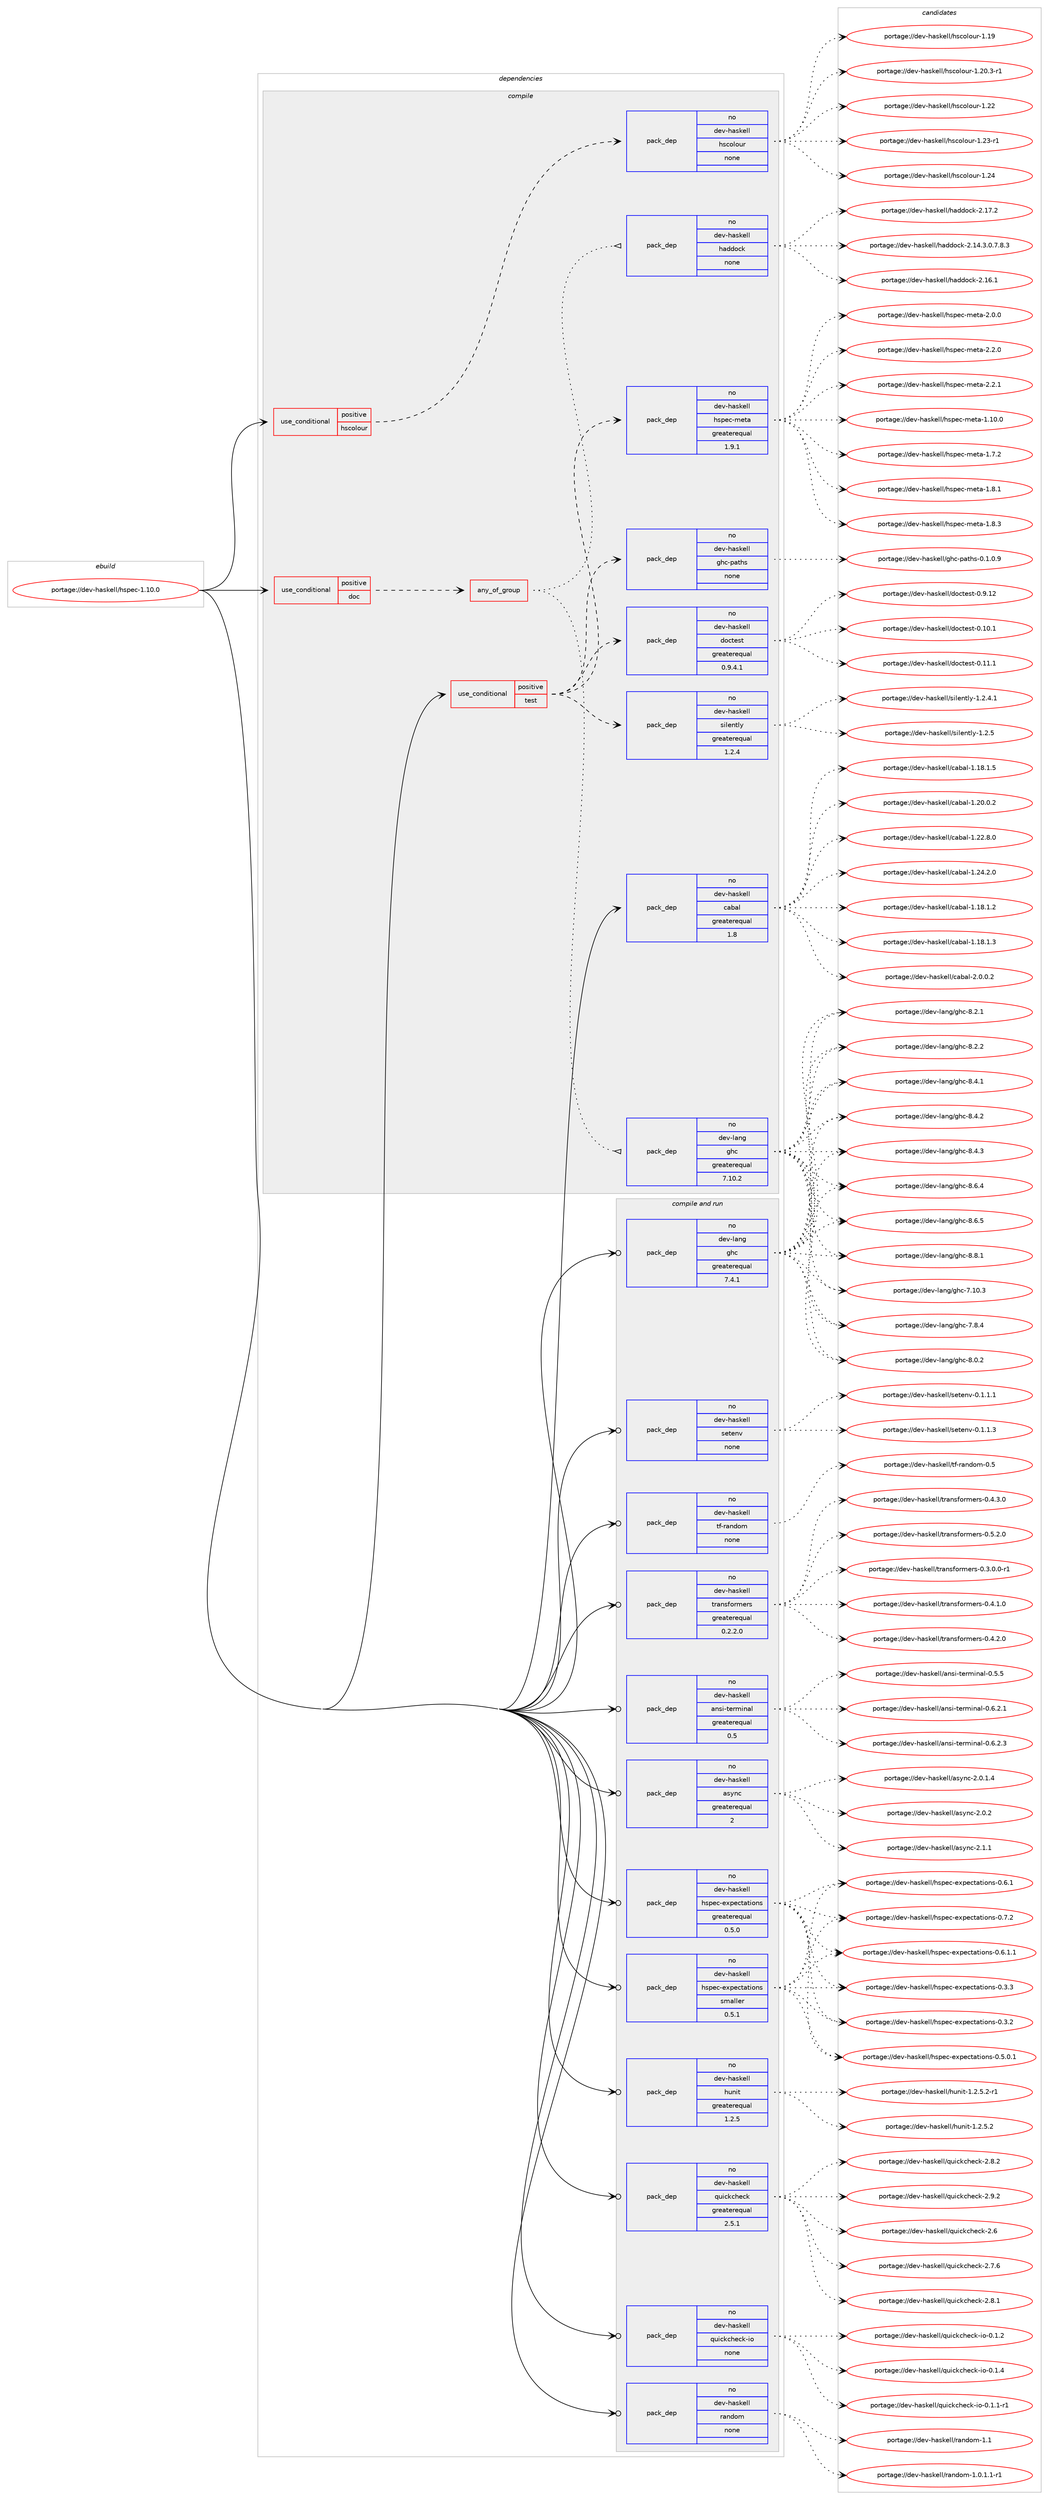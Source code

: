 digraph prolog {

# *************
# Graph options
# *************

newrank=true;
concentrate=true;
compound=true;
graph [rankdir=LR,fontname=Helvetica,fontsize=10,ranksep=1.5];#, ranksep=2.5, nodesep=0.2];
edge  [arrowhead=vee];
node  [fontname=Helvetica,fontsize=10];

# **********
# The ebuild
# **********

subgraph cluster_leftcol {
color=gray;
rank=same;
label=<<i>ebuild</i>>;
id [label="portage://dev-haskell/hspec-1.10.0", color=red, width=4, href="../dev-haskell/hspec-1.10.0.svg"];
}

# ****************
# The dependencies
# ****************

subgraph cluster_midcol {
color=gray;
label=<<i>dependencies</i>>;
subgraph cluster_compile {
fillcolor="#eeeeee";
style=filled;
label=<<i>compile</i>>;
subgraph cond15581 {
dependency70564 [label=<<TABLE BORDER="0" CELLBORDER="1" CELLSPACING="0" CELLPADDING="4"><TR><TD ROWSPAN="3" CELLPADDING="10">use_conditional</TD></TR><TR><TD>positive</TD></TR><TR><TD>doc</TD></TR></TABLE>>, shape=none, color=red];
subgraph any1837 {
dependency70565 [label=<<TABLE BORDER="0" CELLBORDER="1" CELLSPACING="0" CELLPADDING="4"><TR><TD CELLPADDING="10">any_of_group</TD></TR></TABLE>>, shape=none, color=red];subgraph pack53087 {
dependency70566 [label=<<TABLE BORDER="0" CELLBORDER="1" CELLSPACING="0" CELLPADDING="4" WIDTH="220"><TR><TD ROWSPAN="6" CELLPADDING="30">pack_dep</TD></TR><TR><TD WIDTH="110">no</TD></TR><TR><TD>dev-haskell</TD></TR><TR><TD>haddock</TD></TR><TR><TD>none</TD></TR><TR><TD></TD></TR></TABLE>>, shape=none, color=blue];
}
dependency70565:e -> dependency70566:w [weight=20,style="dotted",arrowhead="oinv"];
subgraph pack53088 {
dependency70567 [label=<<TABLE BORDER="0" CELLBORDER="1" CELLSPACING="0" CELLPADDING="4" WIDTH="220"><TR><TD ROWSPAN="6" CELLPADDING="30">pack_dep</TD></TR><TR><TD WIDTH="110">no</TD></TR><TR><TD>dev-lang</TD></TR><TR><TD>ghc</TD></TR><TR><TD>greaterequal</TD></TR><TR><TD>7.10.2</TD></TR></TABLE>>, shape=none, color=blue];
}
dependency70565:e -> dependency70567:w [weight=20,style="dotted",arrowhead="oinv"];
}
dependency70564:e -> dependency70565:w [weight=20,style="dashed",arrowhead="vee"];
}
id:e -> dependency70564:w [weight=20,style="solid",arrowhead="vee"];
subgraph cond15582 {
dependency70568 [label=<<TABLE BORDER="0" CELLBORDER="1" CELLSPACING="0" CELLPADDING="4"><TR><TD ROWSPAN="3" CELLPADDING="10">use_conditional</TD></TR><TR><TD>positive</TD></TR><TR><TD>hscolour</TD></TR></TABLE>>, shape=none, color=red];
subgraph pack53089 {
dependency70569 [label=<<TABLE BORDER="0" CELLBORDER="1" CELLSPACING="0" CELLPADDING="4" WIDTH="220"><TR><TD ROWSPAN="6" CELLPADDING="30">pack_dep</TD></TR><TR><TD WIDTH="110">no</TD></TR><TR><TD>dev-haskell</TD></TR><TR><TD>hscolour</TD></TR><TR><TD>none</TD></TR><TR><TD></TD></TR></TABLE>>, shape=none, color=blue];
}
dependency70568:e -> dependency70569:w [weight=20,style="dashed",arrowhead="vee"];
}
id:e -> dependency70568:w [weight=20,style="solid",arrowhead="vee"];
subgraph cond15583 {
dependency70570 [label=<<TABLE BORDER="0" CELLBORDER="1" CELLSPACING="0" CELLPADDING="4"><TR><TD ROWSPAN="3" CELLPADDING="10">use_conditional</TD></TR><TR><TD>positive</TD></TR><TR><TD>test</TD></TR></TABLE>>, shape=none, color=red];
subgraph pack53090 {
dependency70571 [label=<<TABLE BORDER="0" CELLBORDER="1" CELLSPACING="0" CELLPADDING="4" WIDTH="220"><TR><TD ROWSPAN="6" CELLPADDING="30">pack_dep</TD></TR><TR><TD WIDTH="110">no</TD></TR><TR><TD>dev-haskell</TD></TR><TR><TD>doctest</TD></TR><TR><TD>greaterequal</TD></TR><TR><TD>0.9.4.1</TD></TR></TABLE>>, shape=none, color=blue];
}
dependency70570:e -> dependency70571:w [weight=20,style="dashed",arrowhead="vee"];
subgraph pack53091 {
dependency70572 [label=<<TABLE BORDER="0" CELLBORDER="1" CELLSPACING="0" CELLPADDING="4" WIDTH="220"><TR><TD ROWSPAN="6" CELLPADDING="30">pack_dep</TD></TR><TR><TD WIDTH="110">no</TD></TR><TR><TD>dev-haskell</TD></TR><TR><TD>ghc-paths</TD></TR><TR><TD>none</TD></TR><TR><TD></TD></TR></TABLE>>, shape=none, color=blue];
}
dependency70570:e -> dependency70572:w [weight=20,style="dashed",arrowhead="vee"];
subgraph pack53092 {
dependency70573 [label=<<TABLE BORDER="0" CELLBORDER="1" CELLSPACING="0" CELLPADDING="4" WIDTH="220"><TR><TD ROWSPAN="6" CELLPADDING="30">pack_dep</TD></TR><TR><TD WIDTH="110">no</TD></TR><TR><TD>dev-haskell</TD></TR><TR><TD>hspec-meta</TD></TR><TR><TD>greaterequal</TD></TR><TR><TD>1.9.1</TD></TR></TABLE>>, shape=none, color=blue];
}
dependency70570:e -> dependency70573:w [weight=20,style="dashed",arrowhead="vee"];
subgraph pack53093 {
dependency70574 [label=<<TABLE BORDER="0" CELLBORDER="1" CELLSPACING="0" CELLPADDING="4" WIDTH="220"><TR><TD ROWSPAN="6" CELLPADDING="30">pack_dep</TD></TR><TR><TD WIDTH="110">no</TD></TR><TR><TD>dev-haskell</TD></TR><TR><TD>silently</TD></TR><TR><TD>greaterequal</TD></TR><TR><TD>1.2.4</TD></TR></TABLE>>, shape=none, color=blue];
}
dependency70570:e -> dependency70574:w [weight=20,style="dashed",arrowhead="vee"];
}
id:e -> dependency70570:w [weight=20,style="solid",arrowhead="vee"];
subgraph pack53094 {
dependency70575 [label=<<TABLE BORDER="0" CELLBORDER="1" CELLSPACING="0" CELLPADDING="4" WIDTH="220"><TR><TD ROWSPAN="6" CELLPADDING="30">pack_dep</TD></TR><TR><TD WIDTH="110">no</TD></TR><TR><TD>dev-haskell</TD></TR><TR><TD>cabal</TD></TR><TR><TD>greaterequal</TD></TR><TR><TD>1.8</TD></TR></TABLE>>, shape=none, color=blue];
}
id:e -> dependency70575:w [weight=20,style="solid",arrowhead="vee"];
}
subgraph cluster_compileandrun {
fillcolor="#eeeeee";
style=filled;
label=<<i>compile and run</i>>;
subgraph pack53095 {
dependency70576 [label=<<TABLE BORDER="0" CELLBORDER="1" CELLSPACING="0" CELLPADDING="4" WIDTH="220"><TR><TD ROWSPAN="6" CELLPADDING="30">pack_dep</TD></TR><TR><TD WIDTH="110">no</TD></TR><TR><TD>dev-haskell</TD></TR><TR><TD>ansi-terminal</TD></TR><TR><TD>greaterequal</TD></TR><TR><TD>0.5</TD></TR></TABLE>>, shape=none, color=blue];
}
id:e -> dependency70576:w [weight=20,style="solid",arrowhead="odotvee"];
subgraph pack53096 {
dependency70577 [label=<<TABLE BORDER="0" CELLBORDER="1" CELLSPACING="0" CELLPADDING="4" WIDTH="220"><TR><TD ROWSPAN="6" CELLPADDING="30">pack_dep</TD></TR><TR><TD WIDTH="110">no</TD></TR><TR><TD>dev-haskell</TD></TR><TR><TD>async</TD></TR><TR><TD>greaterequal</TD></TR><TR><TD>2</TD></TR></TABLE>>, shape=none, color=blue];
}
id:e -> dependency70577:w [weight=20,style="solid",arrowhead="odotvee"];
subgraph pack53097 {
dependency70578 [label=<<TABLE BORDER="0" CELLBORDER="1" CELLSPACING="0" CELLPADDING="4" WIDTH="220"><TR><TD ROWSPAN="6" CELLPADDING="30">pack_dep</TD></TR><TR><TD WIDTH="110">no</TD></TR><TR><TD>dev-haskell</TD></TR><TR><TD>hspec-expectations</TD></TR><TR><TD>greaterequal</TD></TR><TR><TD>0.5.0</TD></TR></TABLE>>, shape=none, color=blue];
}
id:e -> dependency70578:w [weight=20,style="solid",arrowhead="odotvee"];
subgraph pack53098 {
dependency70579 [label=<<TABLE BORDER="0" CELLBORDER="1" CELLSPACING="0" CELLPADDING="4" WIDTH="220"><TR><TD ROWSPAN="6" CELLPADDING="30">pack_dep</TD></TR><TR><TD WIDTH="110">no</TD></TR><TR><TD>dev-haskell</TD></TR><TR><TD>hspec-expectations</TD></TR><TR><TD>smaller</TD></TR><TR><TD>0.5.1</TD></TR></TABLE>>, shape=none, color=blue];
}
id:e -> dependency70579:w [weight=20,style="solid",arrowhead="odotvee"];
subgraph pack53099 {
dependency70580 [label=<<TABLE BORDER="0" CELLBORDER="1" CELLSPACING="0" CELLPADDING="4" WIDTH="220"><TR><TD ROWSPAN="6" CELLPADDING="30">pack_dep</TD></TR><TR><TD WIDTH="110">no</TD></TR><TR><TD>dev-haskell</TD></TR><TR><TD>hunit</TD></TR><TR><TD>greaterequal</TD></TR><TR><TD>1.2.5</TD></TR></TABLE>>, shape=none, color=blue];
}
id:e -> dependency70580:w [weight=20,style="solid",arrowhead="odotvee"];
subgraph pack53100 {
dependency70581 [label=<<TABLE BORDER="0" CELLBORDER="1" CELLSPACING="0" CELLPADDING="4" WIDTH="220"><TR><TD ROWSPAN="6" CELLPADDING="30">pack_dep</TD></TR><TR><TD WIDTH="110">no</TD></TR><TR><TD>dev-haskell</TD></TR><TR><TD>quickcheck</TD></TR><TR><TD>greaterequal</TD></TR><TR><TD>2.5.1</TD></TR></TABLE>>, shape=none, color=blue];
}
id:e -> dependency70581:w [weight=20,style="solid",arrowhead="odotvee"];
subgraph pack53101 {
dependency70582 [label=<<TABLE BORDER="0" CELLBORDER="1" CELLSPACING="0" CELLPADDING="4" WIDTH="220"><TR><TD ROWSPAN="6" CELLPADDING="30">pack_dep</TD></TR><TR><TD WIDTH="110">no</TD></TR><TR><TD>dev-haskell</TD></TR><TR><TD>quickcheck-io</TD></TR><TR><TD>none</TD></TR><TR><TD></TD></TR></TABLE>>, shape=none, color=blue];
}
id:e -> dependency70582:w [weight=20,style="solid",arrowhead="odotvee"];
subgraph pack53102 {
dependency70583 [label=<<TABLE BORDER="0" CELLBORDER="1" CELLSPACING="0" CELLPADDING="4" WIDTH="220"><TR><TD ROWSPAN="6" CELLPADDING="30">pack_dep</TD></TR><TR><TD WIDTH="110">no</TD></TR><TR><TD>dev-haskell</TD></TR><TR><TD>random</TD></TR><TR><TD>none</TD></TR><TR><TD></TD></TR></TABLE>>, shape=none, color=blue];
}
id:e -> dependency70583:w [weight=20,style="solid",arrowhead="odotvee"];
subgraph pack53103 {
dependency70584 [label=<<TABLE BORDER="0" CELLBORDER="1" CELLSPACING="0" CELLPADDING="4" WIDTH="220"><TR><TD ROWSPAN="6" CELLPADDING="30">pack_dep</TD></TR><TR><TD WIDTH="110">no</TD></TR><TR><TD>dev-haskell</TD></TR><TR><TD>setenv</TD></TR><TR><TD>none</TD></TR><TR><TD></TD></TR></TABLE>>, shape=none, color=blue];
}
id:e -> dependency70584:w [weight=20,style="solid",arrowhead="odotvee"];
subgraph pack53104 {
dependency70585 [label=<<TABLE BORDER="0" CELLBORDER="1" CELLSPACING="0" CELLPADDING="4" WIDTH="220"><TR><TD ROWSPAN="6" CELLPADDING="30">pack_dep</TD></TR><TR><TD WIDTH="110">no</TD></TR><TR><TD>dev-haskell</TD></TR><TR><TD>tf-random</TD></TR><TR><TD>none</TD></TR><TR><TD></TD></TR></TABLE>>, shape=none, color=blue];
}
id:e -> dependency70585:w [weight=20,style="solid",arrowhead="odotvee"];
subgraph pack53105 {
dependency70586 [label=<<TABLE BORDER="0" CELLBORDER="1" CELLSPACING="0" CELLPADDING="4" WIDTH="220"><TR><TD ROWSPAN="6" CELLPADDING="30">pack_dep</TD></TR><TR><TD WIDTH="110">no</TD></TR><TR><TD>dev-haskell</TD></TR><TR><TD>transformers</TD></TR><TR><TD>greaterequal</TD></TR><TR><TD>0.2.2.0</TD></TR></TABLE>>, shape=none, color=blue];
}
id:e -> dependency70586:w [weight=20,style="solid",arrowhead="odotvee"];
subgraph pack53106 {
dependency70587 [label=<<TABLE BORDER="0" CELLBORDER="1" CELLSPACING="0" CELLPADDING="4" WIDTH="220"><TR><TD ROWSPAN="6" CELLPADDING="30">pack_dep</TD></TR><TR><TD WIDTH="110">no</TD></TR><TR><TD>dev-lang</TD></TR><TR><TD>ghc</TD></TR><TR><TD>greaterequal</TD></TR><TR><TD>7.4.1</TD></TR></TABLE>>, shape=none, color=blue];
}
id:e -> dependency70587:w [weight=20,style="solid",arrowhead="odotvee"];
}
subgraph cluster_run {
fillcolor="#eeeeee";
style=filled;
label=<<i>run</i>>;
}
}

# **************
# The candidates
# **************

subgraph cluster_choices {
rank=same;
color=gray;
label=<<i>candidates</i>>;

subgraph choice53087 {
color=black;
nodesep=1;
choiceportage1001011184510497115107101108108471049710010011199107455046495246514648465546564651 [label="portage://dev-haskell/haddock-2.14.3.0.7.8.3", color=red, width=4,href="../dev-haskell/haddock-2.14.3.0.7.8.3.svg"];
choiceportage100101118451049711510710110810847104971001001119910745504649544649 [label="portage://dev-haskell/haddock-2.16.1", color=red, width=4,href="../dev-haskell/haddock-2.16.1.svg"];
choiceportage100101118451049711510710110810847104971001001119910745504649554650 [label="portage://dev-haskell/haddock-2.17.2", color=red, width=4,href="../dev-haskell/haddock-2.17.2.svg"];
dependency70566:e -> choiceportage1001011184510497115107101108108471049710010011199107455046495246514648465546564651:w [style=dotted,weight="100"];
dependency70566:e -> choiceportage100101118451049711510710110810847104971001001119910745504649544649:w [style=dotted,weight="100"];
dependency70566:e -> choiceportage100101118451049711510710110810847104971001001119910745504649554650:w [style=dotted,weight="100"];
}
subgraph choice53088 {
color=black;
nodesep=1;
choiceportage1001011184510897110103471031049945554649484651 [label="portage://dev-lang/ghc-7.10.3", color=red, width=4,href="../dev-lang/ghc-7.10.3.svg"];
choiceportage10010111845108971101034710310499455546564652 [label="portage://dev-lang/ghc-7.8.4", color=red, width=4,href="../dev-lang/ghc-7.8.4.svg"];
choiceportage10010111845108971101034710310499455646484650 [label="portage://dev-lang/ghc-8.0.2", color=red, width=4,href="../dev-lang/ghc-8.0.2.svg"];
choiceportage10010111845108971101034710310499455646504649 [label="portage://dev-lang/ghc-8.2.1", color=red, width=4,href="../dev-lang/ghc-8.2.1.svg"];
choiceportage10010111845108971101034710310499455646504650 [label="portage://dev-lang/ghc-8.2.2", color=red, width=4,href="../dev-lang/ghc-8.2.2.svg"];
choiceportage10010111845108971101034710310499455646524649 [label="portage://dev-lang/ghc-8.4.1", color=red, width=4,href="../dev-lang/ghc-8.4.1.svg"];
choiceportage10010111845108971101034710310499455646524650 [label="portage://dev-lang/ghc-8.4.2", color=red, width=4,href="../dev-lang/ghc-8.4.2.svg"];
choiceportage10010111845108971101034710310499455646524651 [label="portage://dev-lang/ghc-8.4.3", color=red, width=4,href="../dev-lang/ghc-8.4.3.svg"];
choiceportage10010111845108971101034710310499455646544652 [label="portage://dev-lang/ghc-8.6.4", color=red, width=4,href="../dev-lang/ghc-8.6.4.svg"];
choiceportage10010111845108971101034710310499455646544653 [label="portage://dev-lang/ghc-8.6.5", color=red, width=4,href="../dev-lang/ghc-8.6.5.svg"];
choiceportage10010111845108971101034710310499455646564649 [label="portage://dev-lang/ghc-8.8.1", color=red, width=4,href="../dev-lang/ghc-8.8.1.svg"];
dependency70567:e -> choiceportage1001011184510897110103471031049945554649484651:w [style=dotted,weight="100"];
dependency70567:e -> choiceportage10010111845108971101034710310499455546564652:w [style=dotted,weight="100"];
dependency70567:e -> choiceportage10010111845108971101034710310499455646484650:w [style=dotted,weight="100"];
dependency70567:e -> choiceportage10010111845108971101034710310499455646504649:w [style=dotted,weight="100"];
dependency70567:e -> choiceportage10010111845108971101034710310499455646504650:w [style=dotted,weight="100"];
dependency70567:e -> choiceportage10010111845108971101034710310499455646524649:w [style=dotted,weight="100"];
dependency70567:e -> choiceportage10010111845108971101034710310499455646524650:w [style=dotted,weight="100"];
dependency70567:e -> choiceportage10010111845108971101034710310499455646524651:w [style=dotted,weight="100"];
dependency70567:e -> choiceportage10010111845108971101034710310499455646544652:w [style=dotted,weight="100"];
dependency70567:e -> choiceportage10010111845108971101034710310499455646544653:w [style=dotted,weight="100"];
dependency70567:e -> choiceportage10010111845108971101034710310499455646564649:w [style=dotted,weight="100"];
}
subgraph choice53089 {
color=black;
nodesep=1;
choiceportage100101118451049711510710110810847104115991111081111171144549464957 [label="portage://dev-haskell/hscolour-1.19", color=red, width=4,href="../dev-haskell/hscolour-1.19.svg"];
choiceportage10010111845104971151071011081084710411599111108111117114454946504846514511449 [label="portage://dev-haskell/hscolour-1.20.3-r1", color=red, width=4,href="../dev-haskell/hscolour-1.20.3-r1.svg"];
choiceportage100101118451049711510710110810847104115991111081111171144549465050 [label="portage://dev-haskell/hscolour-1.22", color=red, width=4,href="../dev-haskell/hscolour-1.22.svg"];
choiceportage1001011184510497115107101108108471041159911110811111711445494650514511449 [label="portage://dev-haskell/hscolour-1.23-r1", color=red, width=4,href="../dev-haskell/hscolour-1.23-r1.svg"];
choiceportage100101118451049711510710110810847104115991111081111171144549465052 [label="portage://dev-haskell/hscolour-1.24", color=red, width=4,href="../dev-haskell/hscolour-1.24.svg"];
dependency70569:e -> choiceportage100101118451049711510710110810847104115991111081111171144549464957:w [style=dotted,weight="100"];
dependency70569:e -> choiceportage10010111845104971151071011081084710411599111108111117114454946504846514511449:w [style=dotted,weight="100"];
dependency70569:e -> choiceportage100101118451049711510710110810847104115991111081111171144549465050:w [style=dotted,weight="100"];
dependency70569:e -> choiceportage1001011184510497115107101108108471041159911110811111711445494650514511449:w [style=dotted,weight="100"];
dependency70569:e -> choiceportage100101118451049711510710110810847104115991111081111171144549465052:w [style=dotted,weight="100"];
}
subgraph choice53090 {
color=black;
nodesep=1;
choiceportage1001011184510497115107101108108471001119911610111511645484649484649 [label="portage://dev-haskell/doctest-0.10.1", color=red, width=4,href="../dev-haskell/doctest-0.10.1.svg"];
choiceportage1001011184510497115107101108108471001119911610111511645484649494649 [label="portage://dev-haskell/doctest-0.11.1", color=red, width=4,href="../dev-haskell/doctest-0.11.1.svg"];
choiceportage1001011184510497115107101108108471001119911610111511645484657464950 [label="portage://dev-haskell/doctest-0.9.12", color=red, width=4,href="../dev-haskell/doctest-0.9.12.svg"];
dependency70571:e -> choiceportage1001011184510497115107101108108471001119911610111511645484649484649:w [style=dotted,weight="100"];
dependency70571:e -> choiceportage1001011184510497115107101108108471001119911610111511645484649494649:w [style=dotted,weight="100"];
dependency70571:e -> choiceportage1001011184510497115107101108108471001119911610111511645484657464950:w [style=dotted,weight="100"];
}
subgraph choice53091 {
color=black;
nodesep=1;
choiceportage1001011184510497115107101108108471031049945112971161041154548464946484657 [label="portage://dev-haskell/ghc-paths-0.1.0.9", color=red, width=4,href="../dev-haskell/ghc-paths-0.1.0.9.svg"];
dependency70572:e -> choiceportage1001011184510497115107101108108471031049945112971161041154548464946484657:w [style=dotted,weight="100"];
}
subgraph choice53092 {
color=black;
nodesep=1;
choiceportage10010111845104971151071011081084710411511210199451091011169745494649484648 [label="portage://dev-haskell/hspec-meta-1.10.0", color=red, width=4,href="../dev-haskell/hspec-meta-1.10.0.svg"];
choiceportage100101118451049711510710110810847104115112101994510910111697454946554650 [label="portage://dev-haskell/hspec-meta-1.7.2", color=red, width=4,href="../dev-haskell/hspec-meta-1.7.2.svg"];
choiceportage100101118451049711510710110810847104115112101994510910111697454946564649 [label="portage://dev-haskell/hspec-meta-1.8.1", color=red, width=4,href="../dev-haskell/hspec-meta-1.8.1.svg"];
choiceportage100101118451049711510710110810847104115112101994510910111697454946564651 [label="portage://dev-haskell/hspec-meta-1.8.3", color=red, width=4,href="../dev-haskell/hspec-meta-1.8.3.svg"];
choiceportage100101118451049711510710110810847104115112101994510910111697455046484648 [label="portage://dev-haskell/hspec-meta-2.0.0", color=red, width=4,href="../dev-haskell/hspec-meta-2.0.0.svg"];
choiceportage100101118451049711510710110810847104115112101994510910111697455046504648 [label="portage://dev-haskell/hspec-meta-2.2.0", color=red, width=4,href="../dev-haskell/hspec-meta-2.2.0.svg"];
choiceportage100101118451049711510710110810847104115112101994510910111697455046504649 [label="portage://dev-haskell/hspec-meta-2.2.1", color=red, width=4,href="../dev-haskell/hspec-meta-2.2.1.svg"];
dependency70573:e -> choiceportage10010111845104971151071011081084710411511210199451091011169745494649484648:w [style=dotted,weight="100"];
dependency70573:e -> choiceportage100101118451049711510710110810847104115112101994510910111697454946554650:w [style=dotted,weight="100"];
dependency70573:e -> choiceportage100101118451049711510710110810847104115112101994510910111697454946564649:w [style=dotted,weight="100"];
dependency70573:e -> choiceportage100101118451049711510710110810847104115112101994510910111697454946564651:w [style=dotted,weight="100"];
dependency70573:e -> choiceportage100101118451049711510710110810847104115112101994510910111697455046484648:w [style=dotted,weight="100"];
dependency70573:e -> choiceportage100101118451049711510710110810847104115112101994510910111697455046504648:w [style=dotted,weight="100"];
dependency70573:e -> choiceportage100101118451049711510710110810847104115112101994510910111697455046504649:w [style=dotted,weight="100"];
}
subgraph choice53093 {
color=black;
nodesep=1;
choiceportage1001011184510497115107101108108471151051081011101161081214549465046524649 [label="portage://dev-haskell/silently-1.2.4.1", color=red, width=4,href="../dev-haskell/silently-1.2.4.1.svg"];
choiceportage100101118451049711510710110810847115105108101110116108121454946504653 [label="portage://dev-haskell/silently-1.2.5", color=red, width=4,href="../dev-haskell/silently-1.2.5.svg"];
dependency70574:e -> choiceportage1001011184510497115107101108108471151051081011101161081214549465046524649:w [style=dotted,weight="100"];
dependency70574:e -> choiceportage100101118451049711510710110810847115105108101110116108121454946504653:w [style=dotted,weight="100"];
}
subgraph choice53094 {
color=black;
nodesep=1;
choiceportage10010111845104971151071011081084799979897108454946495646494650 [label="portage://dev-haskell/cabal-1.18.1.2", color=red, width=4,href="../dev-haskell/cabal-1.18.1.2.svg"];
choiceportage10010111845104971151071011081084799979897108454946495646494651 [label="portage://dev-haskell/cabal-1.18.1.3", color=red, width=4,href="../dev-haskell/cabal-1.18.1.3.svg"];
choiceportage10010111845104971151071011081084799979897108454946495646494653 [label="portage://dev-haskell/cabal-1.18.1.5", color=red, width=4,href="../dev-haskell/cabal-1.18.1.5.svg"];
choiceportage10010111845104971151071011081084799979897108454946504846484650 [label="portage://dev-haskell/cabal-1.20.0.2", color=red, width=4,href="../dev-haskell/cabal-1.20.0.2.svg"];
choiceportage10010111845104971151071011081084799979897108454946505046564648 [label="portage://dev-haskell/cabal-1.22.8.0", color=red, width=4,href="../dev-haskell/cabal-1.22.8.0.svg"];
choiceportage10010111845104971151071011081084799979897108454946505246504648 [label="portage://dev-haskell/cabal-1.24.2.0", color=red, width=4,href="../dev-haskell/cabal-1.24.2.0.svg"];
choiceportage100101118451049711510710110810847999798971084550464846484650 [label="portage://dev-haskell/cabal-2.0.0.2", color=red, width=4,href="../dev-haskell/cabal-2.0.0.2.svg"];
dependency70575:e -> choiceportage10010111845104971151071011081084799979897108454946495646494650:w [style=dotted,weight="100"];
dependency70575:e -> choiceportage10010111845104971151071011081084799979897108454946495646494651:w [style=dotted,weight="100"];
dependency70575:e -> choiceportage10010111845104971151071011081084799979897108454946495646494653:w [style=dotted,weight="100"];
dependency70575:e -> choiceportage10010111845104971151071011081084799979897108454946504846484650:w [style=dotted,weight="100"];
dependency70575:e -> choiceportage10010111845104971151071011081084799979897108454946505046564648:w [style=dotted,weight="100"];
dependency70575:e -> choiceportage10010111845104971151071011081084799979897108454946505246504648:w [style=dotted,weight="100"];
dependency70575:e -> choiceportage100101118451049711510710110810847999798971084550464846484650:w [style=dotted,weight="100"];
}
subgraph choice53095 {
color=black;
nodesep=1;
choiceportage100101118451049711510710110810847971101151054511610111410910511097108454846534653 [label="portage://dev-haskell/ansi-terminal-0.5.5", color=red, width=4,href="../dev-haskell/ansi-terminal-0.5.5.svg"];
choiceportage1001011184510497115107101108108479711011510545116101114109105110971084548465446504649 [label="portage://dev-haskell/ansi-terminal-0.6.2.1", color=red, width=4,href="../dev-haskell/ansi-terminal-0.6.2.1.svg"];
choiceportage1001011184510497115107101108108479711011510545116101114109105110971084548465446504651 [label="portage://dev-haskell/ansi-terminal-0.6.2.3", color=red, width=4,href="../dev-haskell/ansi-terminal-0.6.2.3.svg"];
dependency70576:e -> choiceportage100101118451049711510710110810847971101151054511610111410910511097108454846534653:w [style=dotted,weight="100"];
dependency70576:e -> choiceportage1001011184510497115107101108108479711011510545116101114109105110971084548465446504649:w [style=dotted,weight="100"];
dependency70576:e -> choiceportage1001011184510497115107101108108479711011510545116101114109105110971084548465446504651:w [style=dotted,weight="100"];
}
subgraph choice53096 {
color=black;
nodesep=1;
choiceportage10010111845104971151071011081084797115121110994550464846494652 [label="portage://dev-haskell/async-2.0.1.4", color=red, width=4,href="../dev-haskell/async-2.0.1.4.svg"];
choiceportage1001011184510497115107101108108479711512111099455046484650 [label="portage://dev-haskell/async-2.0.2", color=red, width=4,href="../dev-haskell/async-2.0.2.svg"];
choiceportage1001011184510497115107101108108479711512111099455046494649 [label="portage://dev-haskell/async-2.1.1", color=red, width=4,href="../dev-haskell/async-2.1.1.svg"];
dependency70577:e -> choiceportage10010111845104971151071011081084797115121110994550464846494652:w [style=dotted,weight="100"];
dependency70577:e -> choiceportage1001011184510497115107101108108479711512111099455046484650:w [style=dotted,weight="100"];
dependency70577:e -> choiceportage1001011184510497115107101108108479711512111099455046494649:w [style=dotted,weight="100"];
}
subgraph choice53097 {
color=black;
nodesep=1;
choiceportage10010111845104971151071011081084710411511210199451011201121019911697116105111110115454846514650 [label="portage://dev-haskell/hspec-expectations-0.3.2", color=red, width=4,href="../dev-haskell/hspec-expectations-0.3.2.svg"];
choiceportage10010111845104971151071011081084710411511210199451011201121019911697116105111110115454846514651 [label="portage://dev-haskell/hspec-expectations-0.3.3", color=red, width=4,href="../dev-haskell/hspec-expectations-0.3.3.svg"];
choiceportage100101118451049711510710110810847104115112101994510112011210199116971161051111101154548465346484649 [label="portage://dev-haskell/hspec-expectations-0.5.0.1", color=red, width=4,href="../dev-haskell/hspec-expectations-0.5.0.1.svg"];
choiceportage10010111845104971151071011081084710411511210199451011201121019911697116105111110115454846544649 [label="portage://dev-haskell/hspec-expectations-0.6.1", color=red, width=4,href="../dev-haskell/hspec-expectations-0.6.1.svg"];
choiceportage100101118451049711510710110810847104115112101994510112011210199116971161051111101154548465446494649 [label="portage://dev-haskell/hspec-expectations-0.6.1.1", color=red, width=4,href="../dev-haskell/hspec-expectations-0.6.1.1.svg"];
choiceportage10010111845104971151071011081084710411511210199451011201121019911697116105111110115454846554650 [label="portage://dev-haskell/hspec-expectations-0.7.2", color=red, width=4,href="../dev-haskell/hspec-expectations-0.7.2.svg"];
dependency70578:e -> choiceportage10010111845104971151071011081084710411511210199451011201121019911697116105111110115454846514650:w [style=dotted,weight="100"];
dependency70578:e -> choiceportage10010111845104971151071011081084710411511210199451011201121019911697116105111110115454846514651:w [style=dotted,weight="100"];
dependency70578:e -> choiceportage100101118451049711510710110810847104115112101994510112011210199116971161051111101154548465346484649:w [style=dotted,weight="100"];
dependency70578:e -> choiceportage10010111845104971151071011081084710411511210199451011201121019911697116105111110115454846544649:w [style=dotted,weight="100"];
dependency70578:e -> choiceportage100101118451049711510710110810847104115112101994510112011210199116971161051111101154548465446494649:w [style=dotted,weight="100"];
dependency70578:e -> choiceportage10010111845104971151071011081084710411511210199451011201121019911697116105111110115454846554650:w [style=dotted,weight="100"];
}
subgraph choice53098 {
color=black;
nodesep=1;
choiceportage10010111845104971151071011081084710411511210199451011201121019911697116105111110115454846514650 [label="portage://dev-haskell/hspec-expectations-0.3.2", color=red, width=4,href="../dev-haskell/hspec-expectations-0.3.2.svg"];
choiceportage10010111845104971151071011081084710411511210199451011201121019911697116105111110115454846514651 [label="portage://dev-haskell/hspec-expectations-0.3.3", color=red, width=4,href="../dev-haskell/hspec-expectations-0.3.3.svg"];
choiceportage100101118451049711510710110810847104115112101994510112011210199116971161051111101154548465346484649 [label="portage://dev-haskell/hspec-expectations-0.5.0.1", color=red, width=4,href="../dev-haskell/hspec-expectations-0.5.0.1.svg"];
choiceportage10010111845104971151071011081084710411511210199451011201121019911697116105111110115454846544649 [label="portage://dev-haskell/hspec-expectations-0.6.1", color=red, width=4,href="../dev-haskell/hspec-expectations-0.6.1.svg"];
choiceportage100101118451049711510710110810847104115112101994510112011210199116971161051111101154548465446494649 [label="portage://dev-haskell/hspec-expectations-0.6.1.1", color=red, width=4,href="../dev-haskell/hspec-expectations-0.6.1.1.svg"];
choiceportage10010111845104971151071011081084710411511210199451011201121019911697116105111110115454846554650 [label="portage://dev-haskell/hspec-expectations-0.7.2", color=red, width=4,href="../dev-haskell/hspec-expectations-0.7.2.svg"];
dependency70579:e -> choiceportage10010111845104971151071011081084710411511210199451011201121019911697116105111110115454846514650:w [style=dotted,weight="100"];
dependency70579:e -> choiceportage10010111845104971151071011081084710411511210199451011201121019911697116105111110115454846514651:w [style=dotted,weight="100"];
dependency70579:e -> choiceportage100101118451049711510710110810847104115112101994510112011210199116971161051111101154548465346484649:w [style=dotted,weight="100"];
dependency70579:e -> choiceportage10010111845104971151071011081084710411511210199451011201121019911697116105111110115454846544649:w [style=dotted,weight="100"];
dependency70579:e -> choiceportage100101118451049711510710110810847104115112101994510112011210199116971161051111101154548465446494649:w [style=dotted,weight="100"];
dependency70579:e -> choiceportage10010111845104971151071011081084710411511210199451011201121019911697116105111110115454846554650:w [style=dotted,weight="100"];
}
subgraph choice53099 {
color=black;
nodesep=1;
choiceportage1001011184510497115107101108108471041171101051164549465046534650 [label="portage://dev-haskell/hunit-1.2.5.2", color=red, width=4,href="../dev-haskell/hunit-1.2.5.2.svg"];
choiceportage10010111845104971151071011081084710411711010511645494650465346504511449 [label="portage://dev-haskell/hunit-1.2.5.2-r1", color=red, width=4,href="../dev-haskell/hunit-1.2.5.2-r1.svg"];
dependency70580:e -> choiceportage1001011184510497115107101108108471041171101051164549465046534650:w [style=dotted,weight="100"];
dependency70580:e -> choiceportage10010111845104971151071011081084710411711010511645494650465346504511449:w [style=dotted,weight="100"];
}
subgraph choice53100 {
color=black;
nodesep=1;
choiceportage10010111845104971151071011081084711311710599107991041019910745504654 [label="portage://dev-haskell/quickcheck-2.6", color=red, width=4,href="../dev-haskell/quickcheck-2.6.svg"];
choiceportage100101118451049711510710110810847113117105991079910410199107455046554654 [label="portage://dev-haskell/quickcheck-2.7.6", color=red, width=4,href="../dev-haskell/quickcheck-2.7.6.svg"];
choiceportage100101118451049711510710110810847113117105991079910410199107455046564649 [label="portage://dev-haskell/quickcheck-2.8.1", color=red, width=4,href="../dev-haskell/quickcheck-2.8.1.svg"];
choiceportage100101118451049711510710110810847113117105991079910410199107455046564650 [label="portage://dev-haskell/quickcheck-2.8.2", color=red, width=4,href="../dev-haskell/quickcheck-2.8.2.svg"];
choiceportage100101118451049711510710110810847113117105991079910410199107455046574650 [label="portage://dev-haskell/quickcheck-2.9.2", color=red, width=4,href="../dev-haskell/quickcheck-2.9.2.svg"];
dependency70581:e -> choiceportage10010111845104971151071011081084711311710599107991041019910745504654:w [style=dotted,weight="100"];
dependency70581:e -> choiceportage100101118451049711510710110810847113117105991079910410199107455046554654:w [style=dotted,weight="100"];
dependency70581:e -> choiceportage100101118451049711510710110810847113117105991079910410199107455046564649:w [style=dotted,weight="100"];
dependency70581:e -> choiceportage100101118451049711510710110810847113117105991079910410199107455046564650:w [style=dotted,weight="100"];
dependency70581:e -> choiceportage100101118451049711510710110810847113117105991079910410199107455046574650:w [style=dotted,weight="100"];
}
subgraph choice53101 {
color=black;
nodesep=1;
choiceportage100101118451049711510710110810847113117105991079910410199107451051114548464946494511449 [label="portage://dev-haskell/quickcheck-io-0.1.1-r1", color=red, width=4,href="../dev-haskell/quickcheck-io-0.1.1-r1.svg"];
choiceportage10010111845104971151071011081084711311710599107991041019910745105111454846494650 [label="portage://dev-haskell/quickcheck-io-0.1.2", color=red, width=4,href="../dev-haskell/quickcheck-io-0.1.2.svg"];
choiceportage10010111845104971151071011081084711311710599107991041019910745105111454846494652 [label="portage://dev-haskell/quickcheck-io-0.1.4", color=red, width=4,href="../dev-haskell/quickcheck-io-0.1.4.svg"];
dependency70582:e -> choiceportage100101118451049711510710110810847113117105991079910410199107451051114548464946494511449:w [style=dotted,weight="100"];
dependency70582:e -> choiceportage10010111845104971151071011081084711311710599107991041019910745105111454846494650:w [style=dotted,weight="100"];
dependency70582:e -> choiceportage10010111845104971151071011081084711311710599107991041019910745105111454846494652:w [style=dotted,weight="100"];
}
subgraph choice53102 {
color=black;
nodesep=1;
choiceportage1001011184510497115107101108108471149711010011110945494648464946494511449 [label="portage://dev-haskell/random-1.0.1.1-r1", color=red, width=4,href="../dev-haskell/random-1.0.1.1-r1.svg"];
choiceportage1001011184510497115107101108108471149711010011110945494649 [label="portage://dev-haskell/random-1.1", color=red, width=4,href="../dev-haskell/random-1.1.svg"];
dependency70583:e -> choiceportage1001011184510497115107101108108471149711010011110945494648464946494511449:w [style=dotted,weight="100"];
dependency70583:e -> choiceportage1001011184510497115107101108108471149711010011110945494649:w [style=dotted,weight="100"];
}
subgraph choice53103 {
color=black;
nodesep=1;
choiceportage1001011184510497115107101108108471151011161011101184548464946494649 [label="portage://dev-haskell/setenv-0.1.1.1", color=red, width=4,href="../dev-haskell/setenv-0.1.1.1.svg"];
choiceportage1001011184510497115107101108108471151011161011101184548464946494651 [label="portage://dev-haskell/setenv-0.1.1.3", color=red, width=4,href="../dev-haskell/setenv-0.1.1.3.svg"];
dependency70584:e -> choiceportage1001011184510497115107101108108471151011161011101184548464946494649:w [style=dotted,weight="100"];
dependency70584:e -> choiceportage1001011184510497115107101108108471151011161011101184548464946494651:w [style=dotted,weight="100"];
}
subgraph choice53104 {
color=black;
nodesep=1;
choiceportage100101118451049711510710110810847116102451149711010011110945484653 [label="portage://dev-haskell/tf-random-0.5", color=red, width=4,href="../dev-haskell/tf-random-0.5.svg"];
dependency70585:e -> choiceportage100101118451049711510710110810847116102451149711010011110945484653:w [style=dotted,weight="100"];
}
subgraph choice53105 {
color=black;
nodesep=1;
choiceportage1001011184510497115107101108108471161149711011510211111410910111411545484651464846484511449 [label="portage://dev-haskell/transformers-0.3.0.0-r1", color=red, width=4,href="../dev-haskell/transformers-0.3.0.0-r1.svg"];
choiceportage100101118451049711510710110810847116114971101151021111141091011141154548465246494648 [label="portage://dev-haskell/transformers-0.4.1.0", color=red, width=4,href="../dev-haskell/transformers-0.4.1.0.svg"];
choiceportage100101118451049711510710110810847116114971101151021111141091011141154548465246504648 [label="portage://dev-haskell/transformers-0.4.2.0", color=red, width=4,href="../dev-haskell/transformers-0.4.2.0.svg"];
choiceportage100101118451049711510710110810847116114971101151021111141091011141154548465246514648 [label="portage://dev-haskell/transformers-0.4.3.0", color=red, width=4,href="../dev-haskell/transformers-0.4.3.0.svg"];
choiceportage100101118451049711510710110810847116114971101151021111141091011141154548465346504648 [label="portage://dev-haskell/transformers-0.5.2.0", color=red, width=4,href="../dev-haskell/transformers-0.5.2.0.svg"];
dependency70586:e -> choiceportage1001011184510497115107101108108471161149711011510211111410910111411545484651464846484511449:w [style=dotted,weight="100"];
dependency70586:e -> choiceportage100101118451049711510710110810847116114971101151021111141091011141154548465246494648:w [style=dotted,weight="100"];
dependency70586:e -> choiceportage100101118451049711510710110810847116114971101151021111141091011141154548465246504648:w [style=dotted,weight="100"];
dependency70586:e -> choiceportage100101118451049711510710110810847116114971101151021111141091011141154548465246514648:w [style=dotted,weight="100"];
dependency70586:e -> choiceportage100101118451049711510710110810847116114971101151021111141091011141154548465346504648:w [style=dotted,weight="100"];
}
subgraph choice53106 {
color=black;
nodesep=1;
choiceportage1001011184510897110103471031049945554649484651 [label="portage://dev-lang/ghc-7.10.3", color=red, width=4,href="../dev-lang/ghc-7.10.3.svg"];
choiceportage10010111845108971101034710310499455546564652 [label="portage://dev-lang/ghc-7.8.4", color=red, width=4,href="../dev-lang/ghc-7.8.4.svg"];
choiceportage10010111845108971101034710310499455646484650 [label="portage://dev-lang/ghc-8.0.2", color=red, width=4,href="../dev-lang/ghc-8.0.2.svg"];
choiceportage10010111845108971101034710310499455646504649 [label="portage://dev-lang/ghc-8.2.1", color=red, width=4,href="../dev-lang/ghc-8.2.1.svg"];
choiceportage10010111845108971101034710310499455646504650 [label="portage://dev-lang/ghc-8.2.2", color=red, width=4,href="../dev-lang/ghc-8.2.2.svg"];
choiceportage10010111845108971101034710310499455646524649 [label="portage://dev-lang/ghc-8.4.1", color=red, width=4,href="../dev-lang/ghc-8.4.1.svg"];
choiceportage10010111845108971101034710310499455646524650 [label="portage://dev-lang/ghc-8.4.2", color=red, width=4,href="../dev-lang/ghc-8.4.2.svg"];
choiceportage10010111845108971101034710310499455646524651 [label="portage://dev-lang/ghc-8.4.3", color=red, width=4,href="../dev-lang/ghc-8.4.3.svg"];
choiceportage10010111845108971101034710310499455646544652 [label="portage://dev-lang/ghc-8.6.4", color=red, width=4,href="../dev-lang/ghc-8.6.4.svg"];
choiceportage10010111845108971101034710310499455646544653 [label="portage://dev-lang/ghc-8.6.5", color=red, width=4,href="../dev-lang/ghc-8.6.5.svg"];
choiceportage10010111845108971101034710310499455646564649 [label="portage://dev-lang/ghc-8.8.1", color=red, width=4,href="../dev-lang/ghc-8.8.1.svg"];
dependency70587:e -> choiceportage1001011184510897110103471031049945554649484651:w [style=dotted,weight="100"];
dependency70587:e -> choiceportage10010111845108971101034710310499455546564652:w [style=dotted,weight="100"];
dependency70587:e -> choiceportage10010111845108971101034710310499455646484650:w [style=dotted,weight="100"];
dependency70587:e -> choiceportage10010111845108971101034710310499455646504649:w [style=dotted,weight="100"];
dependency70587:e -> choiceportage10010111845108971101034710310499455646504650:w [style=dotted,weight="100"];
dependency70587:e -> choiceportage10010111845108971101034710310499455646524649:w [style=dotted,weight="100"];
dependency70587:e -> choiceportage10010111845108971101034710310499455646524650:w [style=dotted,weight="100"];
dependency70587:e -> choiceportage10010111845108971101034710310499455646524651:w [style=dotted,weight="100"];
dependency70587:e -> choiceportage10010111845108971101034710310499455646544652:w [style=dotted,weight="100"];
dependency70587:e -> choiceportage10010111845108971101034710310499455646544653:w [style=dotted,weight="100"];
dependency70587:e -> choiceportage10010111845108971101034710310499455646564649:w [style=dotted,weight="100"];
}
}

}
